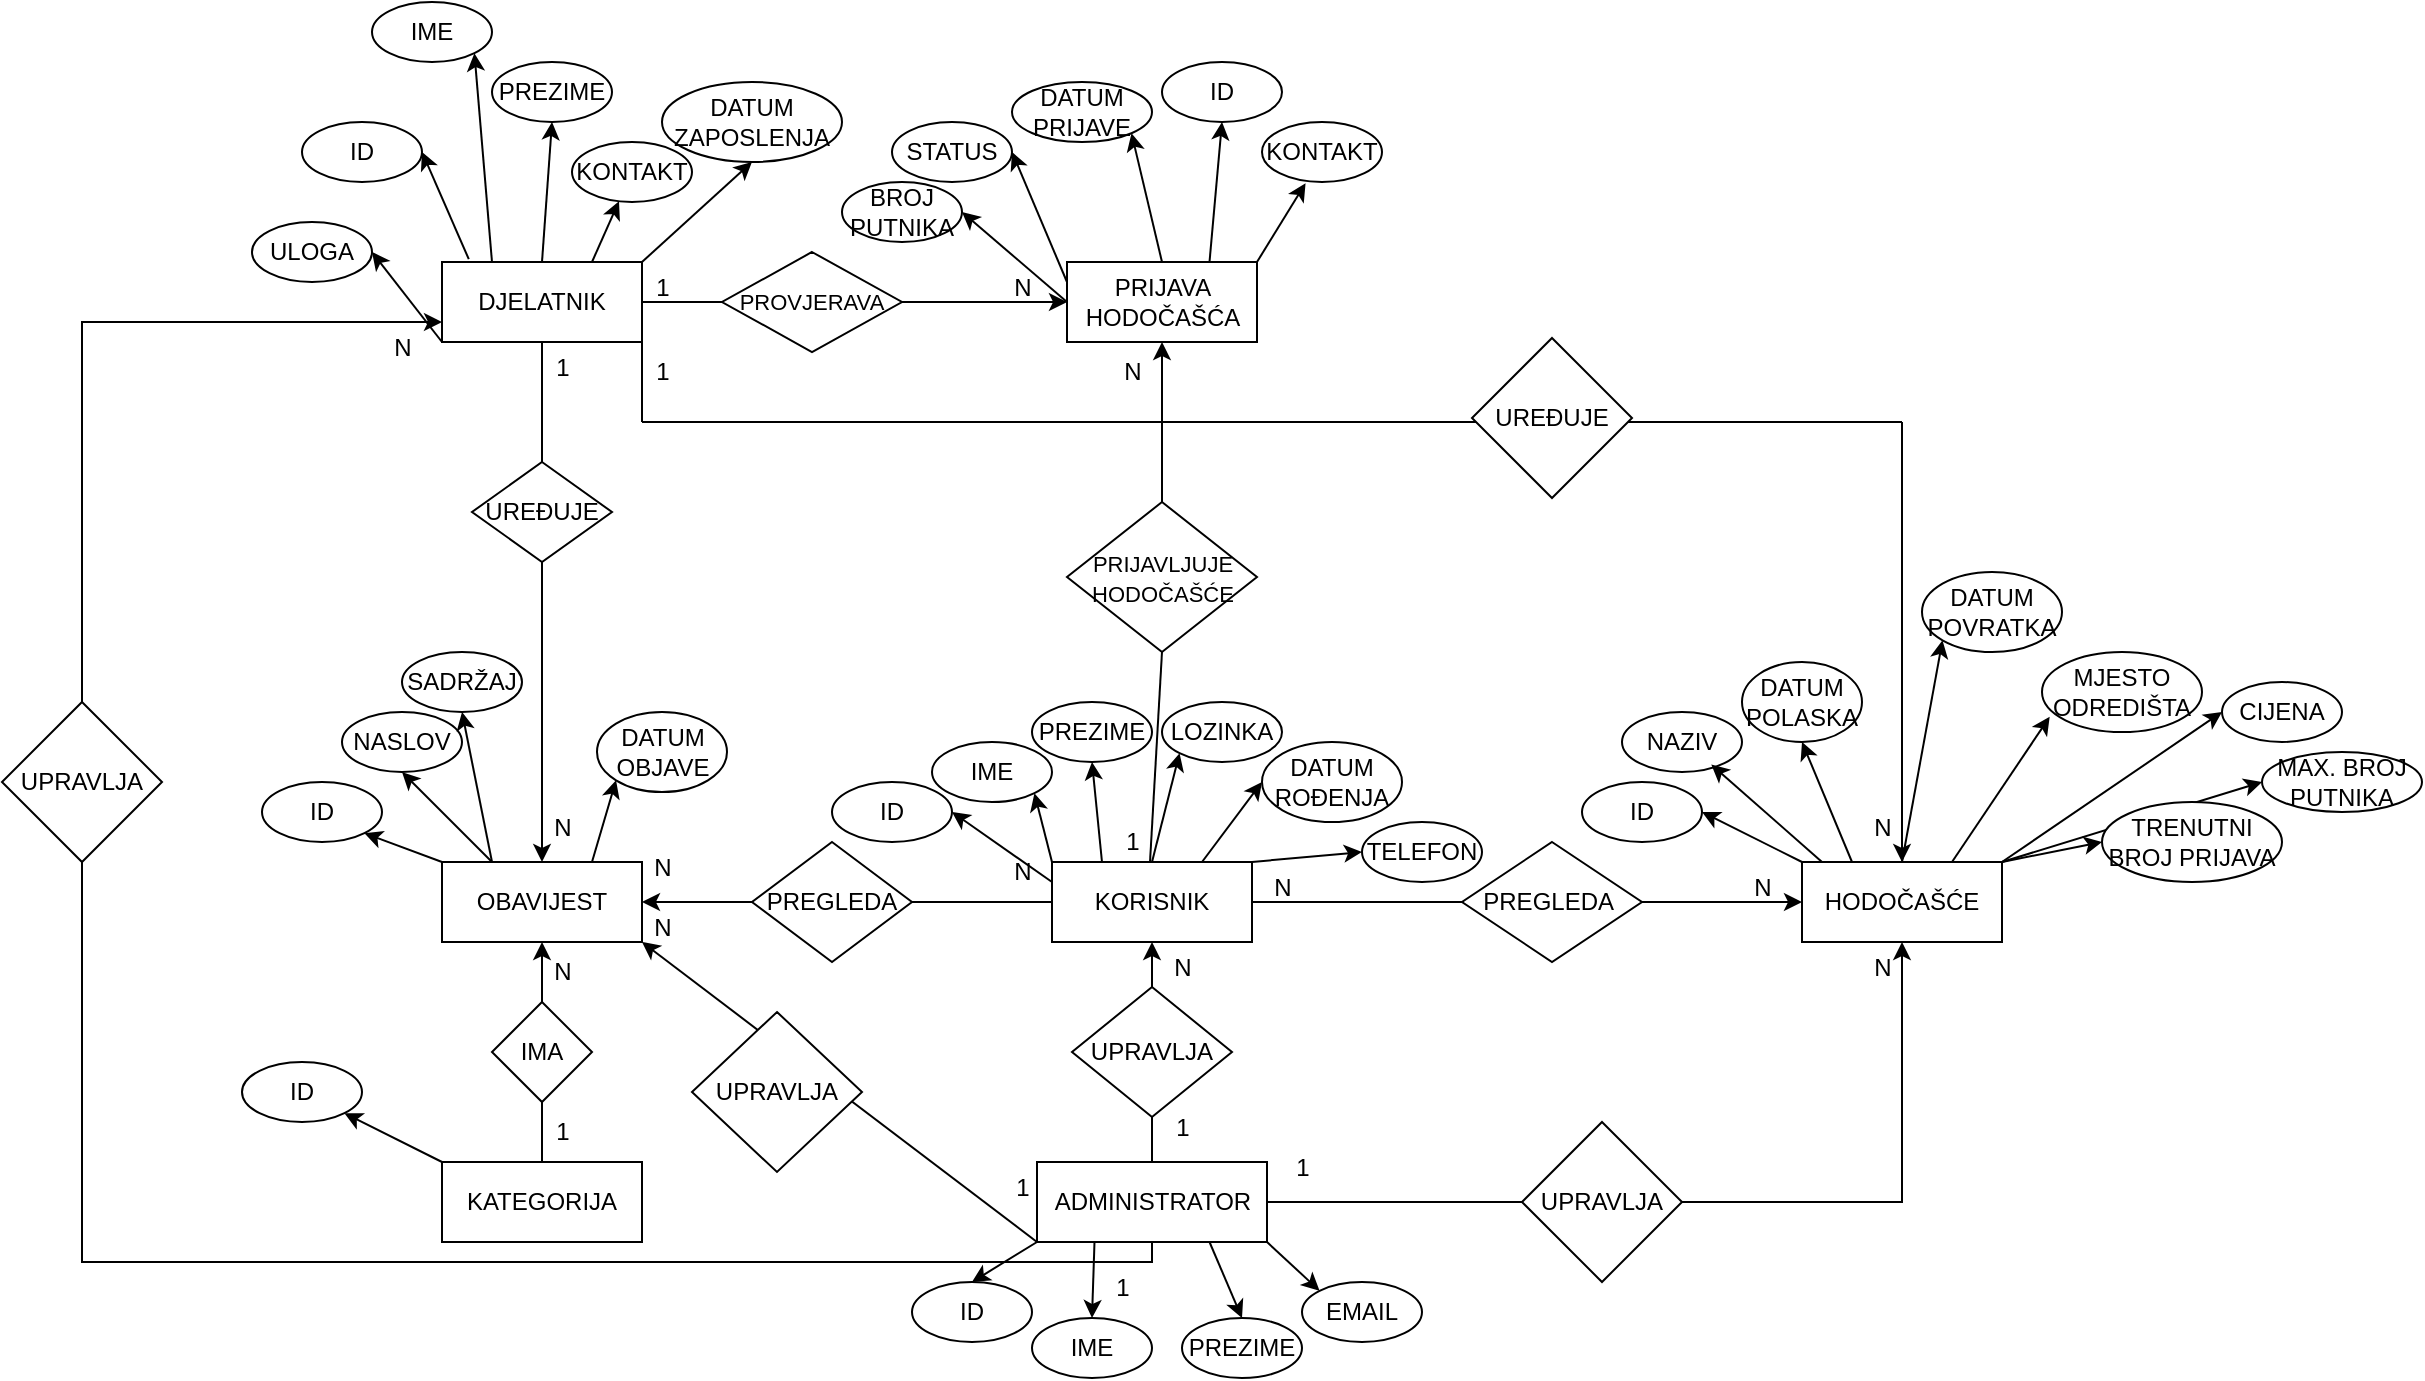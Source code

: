 <mxfile version="27.1.5">
  <diagram name="Page-1" id="0qWDSgFs80WIMwy3RJWW">
    <mxGraphModel dx="2153" dy="1803" grid="1" gridSize="10" guides="1" tooltips="1" connect="1" arrows="1" fold="1" page="1" pageScale="1" pageWidth="850" pageHeight="1100" math="0" shadow="0">
      <root>
        <mxCell id="0" />
        <mxCell id="1" parent="0" />
        <mxCell id="a5ncfWpH2qJiBCh_mk9J-135" value="" style="endArrow=classic;html=1;rounded=0;exitX=0;exitY=1;exitDx=0;exitDy=0;entryX=1;entryY=1;entryDx=0;entryDy=0;" edge="1" parent="1" source="a5ncfWpH2qJiBCh_mk9J-129" target="a5ncfWpH2qJiBCh_mk9J-4">
          <mxGeometry width="50" height="50" relative="1" as="geometry">
            <mxPoint x="560" y="90" as="sourcePoint" />
            <mxPoint x="610" y="40" as="targetPoint" />
          </mxGeometry>
        </mxCell>
        <mxCell id="a5ncfWpH2qJiBCh_mk9J-113" value="" style="endArrow=classic;html=1;rounded=0;exitX=0.5;exitY=1;exitDx=0;exitDy=0;entryX=0.5;entryY=0;entryDx=0;entryDy=0;" edge="1" parent="1" source="a5ncfWpH2qJiBCh_mk9J-91" target="a5ncfWpH2qJiBCh_mk9J-4">
          <mxGeometry width="50" height="50" relative="1" as="geometry">
            <mxPoint x="410" y="-20" as="sourcePoint" />
            <mxPoint x="460" y="-70" as="targetPoint" />
          </mxGeometry>
        </mxCell>
        <mxCell id="a5ncfWpH2qJiBCh_mk9J-40" value="" style="endArrow=classic;html=1;rounded=0;exitX=0;exitY=0.25;exitDx=0;exitDy=0;entryX=1;entryY=0.5;entryDx=0;entryDy=0;" edge="1" parent="1" source="a5ncfWpH2qJiBCh_mk9J-25" target="a5ncfWpH2qJiBCh_mk9J-31">
          <mxGeometry width="50" height="50" relative="1" as="geometry">
            <mxPoint x="550" y="300" as="sourcePoint" />
            <mxPoint x="600" y="250" as="targetPoint" />
          </mxGeometry>
        </mxCell>
        <mxCell id="a5ncfWpH2qJiBCh_mk9J-1" value="KATEGORIJA" style="rounded=0;whiteSpace=wrap;html=1;" vertex="1" parent="1">
          <mxGeometry x="120" y="250" width="100" height="40" as="geometry" />
        </mxCell>
        <mxCell id="a5ncfWpH2qJiBCh_mk9J-2" value="ID" style="ellipse;whiteSpace=wrap;html=1;" vertex="1" parent="1">
          <mxGeometry x="20" y="200" width="60" height="30" as="geometry" />
        </mxCell>
        <mxCell id="a5ncfWpH2qJiBCh_mk9J-3" value="" style="endArrow=classic;html=1;rounded=0;exitX=0;exitY=0;exitDx=0;exitDy=0;" edge="1" parent="1" source="a5ncfWpH2qJiBCh_mk9J-1" target="a5ncfWpH2qJiBCh_mk9J-2">
          <mxGeometry width="50" height="50" relative="1" as="geometry">
            <mxPoint x="440" y="320" as="sourcePoint" />
            <mxPoint x="490" y="270" as="targetPoint" />
          </mxGeometry>
        </mxCell>
        <mxCell id="a5ncfWpH2qJiBCh_mk9J-4" value="OBAVIJEST" style="rounded=0;whiteSpace=wrap;html=1;" vertex="1" parent="1">
          <mxGeometry x="120" y="100" width="100" height="40" as="geometry" />
        </mxCell>
        <mxCell id="a5ncfWpH2qJiBCh_mk9J-6" value="IMA" style="rhombus;whiteSpace=wrap;html=1;" vertex="1" parent="1">
          <mxGeometry x="145" y="170" width="50" height="50" as="geometry" />
        </mxCell>
        <mxCell id="a5ncfWpH2qJiBCh_mk9J-9" value="" style="endArrow=none;html=1;rounded=0;exitX=0.5;exitY=0;exitDx=0;exitDy=0;entryX=0.5;entryY=1;entryDx=0;entryDy=0;" edge="1" parent="1" source="a5ncfWpH2qJiBCh_mk9J-1" target="a5ncfWpH2qJiBCh_mk9J-6">
          <mxGeometry width="50" height="50" relative="1" as="geometry">
            <mxPoint x="550" y="300" as="sourcePoint" />
            <mxPoint x="600" y="250" as="targetPoint" />
          </mxGeometry>
        </mxCell>
        <mxCell id="a5ncfWpH2qJiBCh_mk9J-10" value="" style="endArrow=classic;html=1;rounded=0;exitX=0.5;exitY=0;exitDx=0;exitDy=0;entryX=0.5;entryY=1;entryDx=0;entryDy=0;" edge="1" parent="1" source="a5ncfWpH2qJiBCh_mk9J-6" target="a5ncfWpH2qJiBCh_mk9J-4">
          <mxGeometry width="50" height="50" relative="1" as="geometry">
            <mxPoint x="550" y="300" as="sourcePoint" />
            <mxPoint x="600" y="250" as="targetPoint" />
          </mxGeometry>
        </mxCell>
        <mxCell id="a5ncfWpH2qJiBCh_mk9J-11" value="1" style="text;html=1;align=center;verticalAlign=middle;resizable=0;points=[];autosize=1;strokeColor=none;fillColor=none;" vertex="1" parent="1">
          <mxGeometry x="165" y="220" width="30" height="30" as="geometry" />
        </mxCell>
        <mxCell id="a5ncfWpH2qJiBCh_mk9J-12" value="N" style="text;html=1;align=center;verticalAlign=middle;resizable=0;points=[];autosize=1;strokeColor=none;fillColor=none;" vertex="1" parent="1">
          <mxGeometry x="165" y="140" width="30" height="30" as="geometry" />
        </mxCell>
        <mxCell id="a5ncfWpH2qJiBCh_mk9J-13" value="ID" style="ellipse;whiteSpace=wrap;html=1;" vertex="1" parent="1">
          <mxGeometry x="30" y="60" width="60" height="30" as="geometry" />
        </mxCell>
        <mxCell id="a5ncfWpH2qJiBCh_mk9J-16" value="" style="endArrow=classic;html=1;rounded=0;exitX=0;exitY=0;exitDx=0;exitDy=0;entryX=1;entryY=1;entryDx=0;entryDy=0;" edge="1" parent="1" source="a5ncfWpH2qJiBCh_mk9J-4" target="a5ncfWpH2qJiBCh_mk9J-13">
          <mxGeometry width="50" height="50" relative="1" as="geometry">
            <mxPoint x="550" y="300" as="sourcePoint" />
            <mxPoint x="600" y="250" as="targetPoint" />
          </mxGeometry>
        </mxCell>
        <mxCell id="a5ncfWpH2qJiBCh_mk9J-17" value="NASLOV" style="ellipse;whiteSpace=wrap;html=1;" vertex="1" parent="1">
          <mxGeometry x="70" y="25" width="60" height="30" as="geometry" />
        </mxCell>
        <mxCell id="a5ncfWpH2qJiBCh_mk9J-18" value="SADRŽAJ" style="ellipse;whiteSpace=wrap;html=1;" vertex="1" parent="1">
          <mxGeometry x="100" y="-5" width="60" height="30" as="geometry" />
        </mxCell>
        <mxCell id="a5ncfWpH2qJiBCh_mk9J-20" value="DATUM&lt;div&gt;OBJAVE&lt;/div&gt;" style="ellipse;whiteSpace=wrap;html=1;" vertex="1" parent="1">
          <mxGeometry x="197.5" y="25" width="65" height="40" as="geometry" />
        </mxCell>
        <mxCell id="a5ncfWpH2qJiBCh_mk9J-21" value="" style="endArrow=classic;html=1;rounded=0;exitX=0.25;exitY=0;exitDx=0;exitDy=0;entryX=0.5;entryY=1;entryDx=0;entryDy=0;" edge="1" parent="1" source="a5ncfWpH2qJiBCh_mk9J-4" target="a5ncfWpH2qJiBCh_mk9J-17">
          <mxGeometry width="50" height="50" relative="1" as="geometry">
            <mxPoint x="550" y="300" as="sourcePoint" />
            <mxPoint x="600" y="250" as="targetPoint" />
          </mxGeometry>
        </mxCell>
        <mxCell id="a5ncfWpH2qJiBCh_mk9J-22" value="" style="endArrow=classic;html=1;rounded=0;entryX=0.5;entryY=1;entryDx=0;entryDy=0;exitX=0.25;exitY=0;exitDx=0;exitDy=0;" edge="1" parent="1" source="a5ncfWpH2qJiBCh_mk9J-4" target="a5ncfWpH2qJiBCh_mk9J-18">
          <mxGeometry width="50" height="50" relative="1" as="geometry">
            <mxPoint x="160" y="80" as="sourcePoint" />
            <mxPoint x="110" y="65" as="targetPoint" />
          </mxGeometry>
        </mxCell>
        <mxCell id="a5ncfWpH2qJiBCh_mk9J-23" value="" style="endArrow=classic;html=1;rounded=0;exitX=0.75;exitY=0;exitDx=0;exitDy=0;entryX=0;entryY=1;entryDx=0;entryDy=0;" edge="1" parent="1" source="a5ncfWpH2qJiBCh_mk9J-4" target="a5ncfWpH2qJiBCh_mk9J-20">
          <mxGeometry width="50" height="50" relative="1" as="geometry">
            <mxPoint x="550" y="300" as="sourcePoint" />
            <mxPoint x="600" y="250" as="targetPoint" />
          </mxGeometry>
        </mxCell>
        <mxCell id="a5ncfWpH2qJiBCh_mk9J-25" value="KORISNIK" style="rounded=0;whiteSpace=wrap;html=1;" vertex="1" parent="1">
          <mxGeometry x="425" y="100" width="100" height="40" as="geometry" />
        </mxCell>
        <mxCell id="a5ncfWpH2qJiBCh_mk9J-28" value="" style="endArrow=classic;html=1;rounded=0;exitX=0;exitY=0.5;exitDx=0;exitDy=0;entryX=1;entryY=0.5;entryDx=0;entryDy=0;" edge="1" parent="1" source="a5ncfWpH2qJiBCh_mk9J-27" target="a5ncfWpH2qJiBCh_mk9J-4">
          <mxGeometry width="50" height="50" relative="1" as="geometry">
            <mxPoint x="550" y="300" as="sourcePoint" />
            <mxPoint x="600" y="250" as="targetPoint" />
          </mxGeometry>
        </mxCell>
        <mxCell id="a5ncfWpH2qJiBCh_mk9J-29" value="N" style="text;html=1;align=center;verticalAlign=middle;resizable=0;points=[];autosize=1;strokeColor=none;fillColor=none;" vertex="1" parent="1">
          <mxGeometry x="215" y="88" width="30" height="30" as="geometry" />
        </mxCell>
        <mxCell id="a5ncfWpH2qJiBCh_mk9J-30" value="N" style="text;html=1;align=center;verticalAlign=middle;resizable=0;points=[];autosize=1;strokeColor=none;fillColor=none;" vertex="1" parent="1">
          <mxGeometry x="395" y="90" width="30" height="30" as="geometry" />
        </mxCell>
        <mxCell id="a5ncfWpH2qJiBCh_mk9J-31" value="ID" style="ellipse;whiteSpace=wrap;html=1;" vertex="1" parent="1">
          <mxGeometry x="315" y="60" width="60" height="30" as="geometry" />
        </mxCell>
        <mxCell id="a5ncfWpH2qJiBCh_mk9J-32" value="IME" style="ellipse;whiteSpace=wrap;html=1;" vertex="1" parent="1">
          <mxGeometry x="365" y="40" width="60" height="30" as="geometry" />
        </mxCell>
        <mxCell id="a5ncfWpH2qJiBCh_mk9J-33" value="PREZIME" style="ellipse;whiteSpace=wrap;html=1;" vertex="1" parent="1">
          <mxGeometry x="415" y="20" width="60" height="30" as="geometry" />
        </mxCell>
        <mxCell id="a5ncfWpH2qJiBCh_mk9J-34" value="LOZINKA" style="ellipse;whiteSpace=wrap;html=1;" vertex="1" parent="1">
          <mxGeometry x="480" y="20" width="60" height="30" as="geometry" />
        </mxCell>
        <mxCell id="a5ncfWpH2qJiBCh_mk9J-35" value="TELEFON" style="ellipse;whiteSpace=wrap;html=1;" vertex="1" parent="1">
          <mxGeometry x="580" y="80" width="60" height="30" as="geometry" />
        </mxCell>
        <mxCell id="a5ncfWpH2qJiBCh_mk9J-36" value="DATUM&lt;div&gt;ROĐENJA&lt;/div&gt;" style="ellipse;whiteSpace=wrap;html=1;" vertex="1" parent="1">
          <mxGeometry x="530" y="40" width="70" height="40" as="geometry" />
        </mxCell>
        <mxCell id="a5ncfWpH2qJiBCh_mk9J-27" value="PREGLEDA" style="rhombus;whiteSpace=wrap;html=1;" vertex="1" parent="1">
          <mxGeometry x="275" y="90" width="80" height="60" as="geometry" />
        </mxCell>
        <mxCell id="a5ncfWpH2qJiBCh_mk9J-39" value="" style="endArrow=none;html=1;rounded=0;exitX=0;exitY=0.5;exitDx=0;exitDy=0;entryX=1;entryY=0.5;entryDx=0;entryDy=0;" edge="1" parent="1" source="a5ncfWpH2qJiBCh_mk9J-25" target="a5ncfWpH2qJiBCh_mk9J-27">
          <mxGeometry width="50" height="50" relative="1" as="geometry">
            <mxPoint x="550" y="300" as="sourcePoint" />
            <mxPoint x="600" y="250" as="targetPoint" />
          </mxGeometry>
        </mxCell>
        <mxCell id="a5ncfWpH2qJiBCh_mk9J-41" value="" style="endArrow=classic;html=1;rounded=0;exitX=0;exitY=0;exitDx=0;exitDy=0;entryX=1;entryY=1;entryDx=0;entryDy=0;" edge="1" parent="1" source="a5ncfWpH2qJiBCh_mk9J-25" target="a5ncfWpH2qJiBCh_mk9J-32">
          <mxGeometry width="50" height="50" relative="1" as="geometry">
            <mxPoint x="550" y="300" as="sourcePoint" />
            <mxPoint x="600" y="250" as="targetPoint" />
          </mxGeometry>
        </mxCell>
        <mxCell id="a5ncfWpH2qJiBCh_mk9J-42" value="" style="endArrow=classic;html=1;rounded=0;entryX=0.5;entryY=1;entryDx=0;entryDy=0;exitX=0.25;exitY=0;exitDx=0;exitDy=0;" edge="1" parent="1" source="a5ncfWpH2qJiBCh_mk9J-25" target="a5ncfWpH2qJiBCh_mk9J-33">
          <mxGeometry width="50" height="50" relative="1" as="geometry">
            <mxPoint x="439" y="100" as="sourcePoint" />
            <mxPoint x="600" y="250" as="targetPoint" />
          </mxGeometry>
        </mxCell>
        <mxCell id="a5ncfWpH2qJiBCh_mk9J-43" value="" style="endArrow=classic;html=1;rounded=0;exitX=0.5;exitY=0;exitDx=0;exitDy=0;entryX=0;entryY=1;entryDx=0;entryDy=0;" edge="1" parent="1" source="a5ncfWpH2qJiBCh_mk9J-25" target="a5ncfWpH2qJiBCh_mk9J-34">
          <mxGeometry width="50" height="50" relative="1" as="geometry">
            <mxPoint x="550" y="300" as="sourcePoint" />
            <mxPoint x="600" y="250" as="targetPoint" />
          </mxGeometry>
        </mxCell>
        <mxCell id="a5ncfWpH2qJiBCh_mk9J-44" value="" style="endArrow=classic;html=1;rounded=0;exitX=0.75;exitY=0;exitDx=0;exitDy=0;entryX=0;entryY=0.5;entryDx=0;entryDy=0;" edge="1" parent="1" source="a5ncfWpH2qJiBCh_mk9J-25" target="a5ncfWpH2qJiBCh_mk9J-36">
          <mxGeometry width="50" height="50" relative="1" as="geometry">
            <mxPoint x="550" y="300" as="sourcePoint" />
            <mxPoint x="600" y="250" as="targetPoint" />
          </mxGeometry>
        </mxCell>
        <mxCell id="a5ncfWpH2qJiBCh_mk9J-45" value="" style="endArrow=classic;html=1;rounded=0;exitX=1;exitY=0;exitDx=0;exitDy=0;entryX=0;entryY=0.5;entryDx=0;entryDy=0;" edge="1" parent="1" source="a5ncfWpH2qJiBCh_mk9J-25" target="a5ncfWpH2qJiBCh_mk9J-35">
          <mxGeometry width="50" height="50" relative="1" as="geometry">
            <mxPoint x="550" y="300" as="sourcePoint" />
            <mxPoint x="600" y="250" as="targetPoint" />
          </mxGeometry>
        </mxCell>
        <mxCell id="a5ncfWpH2qJiBCh_mk9J-46" value="" style="endArrow=classic;html=1;rounded=0;exitX=1;exitY=0.5;exitDx=0;exitDy=0;entryX=0;entryY=0.5;entryDx=0;entryDy=0;" edge="1" parent="1" source="a5ncfWpH2qJiBCh_mk9J-48" target="a5ncfWpH2qJiBCh_mk9J-47">
          <mxGeometry width="50" height="50" relative="1" as="geometry">
            <mxPoint x="550" y="300" as="sourcePoint" />
            <mxPoint x="780" y="120" as="targetPoint" />
          </mxGeometry>
        </mxCell>
        <mxCell id="a5ncfWpH2qJiBCh_mk9J-47" value="HODOČAŠĆE" style="rounded=0;whiteSpace=wrap;html=1;" vertex="1" parent="1">
          <mxGeometry x="800" y="100" width="100" height="40" as="geometry" />
        </mxCell>
        <mxCell id="a5ncfWpH2qJiBCh_mk9J-48" value="&lt;div&gt;PREGLEDA&amp;nbsp;&lt;/div&gt;" style="rhombus;whiteSpace=wrap;html=1;" vertex="1" parent="1">
          <mxGeometry x="630" y="90" width="90" height="60" as="geometry" />
        </mxCell>
        <mxCell id="a5ncfWpH2qJiBCh_mk9J-51" value="" style="endArrow=none;html=1;rounded=0;exitX=1;exitY=0.5;exitDx=0;exitDy=0;" edge="1" parent="1" source="a5ncfWpH2qJiBCh_mk9J-25">
          <mxGeometry width="50" height="50" relative="1" as="geometry">
            <mxPoint x="550" y="300" as="sourcePoint" />
            <mxPoint x="630" y="120" as="targetPoint" />
          </mxGeometry>
        </mxCell>
        <mxCell id="a5ncfWpH2qJiBCh_mk9J-52" value="N" style="text;html=1;align=center;verticalAlign=middle;resizable=0;points=[];autosize=1;strokeColor=none;fillColor=none;" vertex="1" parent="1">
          <mxGeometry x="525" y="98" width="30" height="30" as="geometry" />
        </mxCell>
        <mxCell id="a5ncfWpH2qJiBCh_mk9J-53" value="N" style="text;html=1;align=center;verticalAlign=middle;resizable=0;points=[];autosize=1;strokeColor=none;fillColor=none;" vertex="1" parent="1">
          <mxGeometry x="765" y="98" width="30" height="30" as="geometry" />
        </mxCell>
        <mxCell id="a5ncfWpH2qJiBCh_mk9J-54" value="ID" style="ellipse;whiteSpace=wrap;html=1;" vertex="1" parent="1">
          <mxGeometry x="690" y="60" width="60" height="30" as="geometry" />
        </mxCell>
        <mxCell id="a5ncfWpH2qJiBCh_mk9J-55" value="NAZIV" style="ellipse;whiteSpace=wrap;html=1;" vertex="1" parent="1">
          <mxGeometry x="710" y="25" width="60" height="30" as="geometry" />
        </mxCell>
        <mxCell id="a5ncfWpH2qJiBCh_mk9J-56" value="MAX. BROJ PUTNIKA" style="ellipse;whiteSpace=wrap;html=1;" vertex="1" parent="1">
          <mxGeometry x="1030" y="45" width="80" height="30" as="geometry" />
        </mxCell>
        <mxCell id="a5ncfWpH2qJiBCh_mk9J-57" value="DATUM&lt;div&gt;POLASKA&lt;/div&gt;" style="ellipse;whiteSpace=wrap;html=1;" vertex="1" parent="1">
          <mxGeometry x="770" width="60" height="40" as="geometry" />
        </mxCell>
        <mxCell id="a5ncfWpH2qJiBCh_mk9J-59" value="CIJENA" style="ellipse;whiteSpace=wrap;html=1;" vertex="1" parent="1">
          <mxGeometry x="1010" y="10" width="60" height="30" as="geometry" />
        </mxCell>
        <mxCell id="a5ncfWpH2qJiBCh_mk9J-60" value="DATUM POVRATKA" style="ellipse;whiteSpace=wrap;html=1;" vertex="1" parent="1">
          <mxGeometry x="860" y="-45" width="70" height="40" as="geometry" />
        </mxCell>
        <mxCell id="a5ncfWpH2qJiBCh_mk9J-61" value="MJESTO&lt;div&gt;ODREDIŠTA&lt;/div&gt;" style="ellipse;whiteSpace=wrap;html=1;" vertex="1" parent="1">
          <mxGeometry x="920" y="-5" width="80" height="40" as="geometry" />
        </mxCell>
        <mxCell id="a5ncfWpH2qJiBCh_mk9J-63" value="" style="endArrow=classic;html=1;rounded=0;exitX=0;exitY=0;exitDx=0;exitDy=0;entryX=1;entryY=0.5;entryDx=0;entryDy=0;" edge="1" parent="1" source="a5ncfWpH2qJiBCh_mk9J-47" target="a5ncfWpH2qJiBCh_mk9J-54">
          <mxGeometry width="50" height="50" relative="1" as="geometry">
            <mxPoint x="610" y="310" as="sourcePoint" />
            <mxPoint x="660" y="260" as="targetPoint" />
          </mxGeometry>
        </mxCell>
        <mxCell id="a5ncfWpH2qJiBCh_mk9J-64" value="" style="endArrow=classic;html=1;rounded=0;entryX=0.744;entryY=0.875;entryDx=0;entryDy=0;entryPerimeter=0;" edge="1" parent="1" target="a5ncfWpH2qJiBCh_mk9J-55">
          <mxGeometry width="50" height="50" relative="1" as="geometry">
            <mxPoint x="810" y="100" as="sourcePoint" />
            <mxPoint x="760" y="55" as="targetPoint" />
          </mxGeometry>
        </mxCell>
        <mxCell id="a5ncfWpH2qJiBCh_mk9J-65" value="" style="endArrow=classic;html=1;rounded=0;entryX=0.5;entryY=1;entryDx=0;entryDy=0;exitX=0.25;exitY=0;exitDx=0;exitDy=0;" edge="1" parent="1" source="a5ncfWpH2qJiBCh_mk9J-47" target="a5ncfWpH2qJiBCh_mk9J-57">
          <mxGeometry width="50" height="50" relative="1" as="geometry">
            <mxPoint x="820" y="60" as="sourcePoint" />
            <mxPoint x="765" y="11" as="targetPoint" />
          </mxGeometry>
        </mxCell>
        <mxCell id="a5ncfWpH2qJiBCh_mk9J-66" value="" style="endArrow=classic;html=1;rounded=0;entryX=0;entryY=1;entryDx=0;entryDy=0;exitX=0.5;exitY=0;exitDx=0;exitDy=0;" edge="1" parent="1" source="a5ncfWpH2qJiBCh_mk9J-47" target="a5ncfWpH2qJiBCh_mk9J-60">
          <mxGeometry width="50" height="50" relative="1" as="geometry">
            <mxPoint x="840" y="70" as="sourcePoint" />
            <mxPoint x="785" y="21" as="targetPoint" />
          </mxGeometry>
        </mxCell>
        <mxCell id="a5ncfWpH2qJiBCh_mk9J-67" value="" style="endArrow=classic;html=1;rounded=0;entryX=0.048;entryY=0.81;entryDx=0;entryDy=0;entryPerimeter=0;exitX=0.75;exitY=0;exitDx=0;exitDy=0;" edge="1" parent="1" source="a5ncfWpH2qJiBCh_mk9J-47" target="a5ncfWpH2qJiBCh_mk9J-61">
          <mxGeometry width="50" height="50" relative="1" as="geometry">
            <mxPoint x="870" y="70" as="sourcePoint" />
            <mxPoint x="815" y="21" as="targetPoint" />
          </mxGeometry>
        </mxCell>
        <mxCell id="a5ncfWpH2qJiBCh_mk9J-68" value="" style="endArrow=classic;html=1;rounded=0;entryX=0;entryY=0.5;entryDx=0;entryDy=0;exitX=1;exitY=0;exitDx=0;exitDy=0;" edge="1" parent="1" source="a5ncfWpH2qJiBCh_mk9J-47" target="a5ncfWpH2qJiBCh_mk9J-59">
          <mxGeometry width="50" height="50" relative="1" as="geometry">
            <mxPoint x="910" y="70" as="sourcePoint" />
            <mxPoint x="855" y="21" as="targetPoint" />
          </mxGeometry>
        </mxCell>
        <mxCell id="a5ncfWpH2qJiBCh_mk9J-69" value="" style="endArrow=classic;html=1;rounded=0;entryX=0;entryY=0.5;entryDx=0;entryDy=0;exitX=1;exitY=0;exitDx=0;exitDy=0;" edge="1" parent="1" source="a5ncfWpH2qJiBCh_mk9J-47" target="a5ncfWpH2qJiBCh_mk9J-56">
          <mxGeometry width="50" height="50" relative="1" as="geometry">
            <mxPoint x="940" y="160" as="sourcePoint" />
            <mxPoint x="885" y="111" as="targetPoint" />
          </mxGeometry>
        </mxCell>
        <mxCell id="a5ncfWpH2qJiBCh_mk9J-58" value="TRENUTNI BROJ PRIJAVA" style="ellipse;whiteSpace=wrap;html=1;" vertex="1" parent="1">
          <mxGeometry x="950" y="70" width="90" height="40" as="geometry" />
        </mxCell>
        <mxCell id="a5ncfWpH2qJiBCh_mk9J-70" value="" style="endArrow=classic;html=1;rounded=0;entryX=0;entryY=0.5;entryDx=0;entryDy=0;exitX=1;exitY=0;exitDx=0;exitDy=0;" edge="1" parent="1" source="a5ncfWpH2qJiBCh_mk9J-47" target="a5ncfWpH2qJiBCh_mk9J-58">
          <mxGeometry width="50" height="50" relative="1" as="geometry">
            <mxPoint x="920" y="180" as="sourcePoint" />
            <mxPoint x="865" y="131" as="targetPoint" />
          </mxGeometry>
        </mxCell>
        <mxCell id="a5ncfWpH2qJiBCh_mk9J-71" value="PRIJAVA&lt;div&gt;HODOČAŠĆA&lt;/div&gt;" style="rounded=0;whiteSpace=wrap;html=1;" vertex="1" parent="1">
          <mxGeometry x="432.5" y="-200" width="95" height="40" as="geometry" />
        </mxCell>
        <mxCell id="a5ncfWpH2qJiBCh_mk9J-76" value="" style="endArrow=classic;html=1;rounded=0;exitX=0.5;exitY=0;exitDx=0;exitDy=0;" edge="1" parent="1" source="a5ncfWpH2qJiBCh_mk9J-72" target="a5ncfWpH2qJiBCh_mk9J-71">
          <mxGeometry width="50" height="50" relative="1" as="geometry">
            <mxPoint x="670" y="180" as="sourcePoint" />
            <mxPoint x="480" y="-5" as="targetPoint" />
          </mxGeometry>
        </mxCell>
        <mxCell id="a5ncfWpH2qJiBCh_mk9J-77" value="1" style="text;html=1;align=center;verticalAlign=middle;resizable=0;points=[];autosize=1;strokeColor=none;fillColor=none;" vertex="1" parent="1">
          <mxGeometry x="450" y="75" width="30" height="30" as="geometry" />
        </mxCell>
        <mxCell id="a5ncfWpH2qJiBCh_mk9J-78" value="N" style="text;html=1;align=center;verticalAlign=middle;resizable=0;points=[];autosize=1;strokeColor=none;fillColor=none;" vertex="1" parent="1">
          <mxGeometry x="450" y="-160" width="30" height="30" as="geometry" />
        </mxCell>
        <mxCell id="a5ncfWpH2qJiBCh_mk9J-79" value="ID" style="ellipse;whiteSpace=wrap;html=1;" vertex="1" parent="1">
          <mxGeometry x="480" y="-300" width="60" height="30" as="geometry" />
        </mxCell>
        <mxCell id="a5ncfWpH2qJiBCh_mk9J-80" value="STATUS" style="ellipse;whiteSpace=wrap;html=1;" vertex="1" parent="1">
          <mxGeometry x="345" y="-270" width="60" height="30" as="geometry" />
        </mxCell>
        <mxCell id="a5ncfWpH2qJiBCh_mk9J-81" value="DATUM&lt;div&gt;PRIJAVE&lt;/div&gt;" style="ellipse;whiteSpace=wrap;html=1;" vertex="1" parent="1">
          <mxGeometry x="405" y="-290" width="70" height="30" as="geometry" />
        </mxCell>
        <mxCell id="a5ncfWpH2qJiBCh_mk9J-82" value="BROJ PUTNIKA" style="ellipse;whiteSpace=wrap;html=1;" vertex="1" parent="1">
          <mxGeometry x="320" y="-240" width="60" height="30" as="geometry" />
        </mxCell>
        <mxCell id="a5ncfWpH2qJiBCh_mk9J-83" value="KONTAKT" style="ellipse;whiteSpace=wrap;html=1;" vertex="1" parent="1">
          <mxGeometry x="530" y="-270" width="60" height="30" as="geometry" />
        </mxCell>
        <mxCell id="a5ncfWpH2qJiBCh_mk9J-84" value="" style="endArrow=classic;html=1;rounded=0;exitX=0.75;exitY=0;exitDx=0;exitDy=0;entryX=0.5;entryY=1;entryDx=0;entryDy=0;" edge="1" parent="1" source="a5ncfWpH2qJiBCh_mk9J-71" target="a5ncfWpH2qJiBCh_mk9J-79">
          <mxGeometry width="50" height="50" relative="1" as="geometry">
            <mxPoint x="670" y="180" as="sourcePoint" />
            <mxPoint x="720" y="130" as="targetPoint" />
          </mxGeometry>
        </mxCell>
        <mxCell id="a5ncfWpH2qJiBCh_mk9J-85" value="" style="endArrow=classic;html=1;rounded=0;exitX=0.5;exitY=0;exitDx=0;exitDy=0;entryX=1;entryY=1;entryDx=0;entryDy=0;" edge="1" parent="1" source="a5ncfWpH2qJiBCh_mk9J-71" target="a5ncfWpH2qJiBCh_mk9J-81">
          <mxGeometry width="50" height="50" relative="1" as="geometry">
            <mxPoint x="670" y="180" as="sourcePoint" />
            <mxPoint x="720" y="130" as="targetPoint" />
            <Array as="points" />
          </mxGeometry>
        </mxCell>
        <mxCell id="a5ncfWpH2qJiBCh_mk9J-86" value="" style="endArrow=classic;html=1;rounded=0;entryX=1;entryY=0.5;entryDx=0;entryDy=0;exitX=0;exitY=0.25;exitDx=0;exitDy=0;" edge="1" parent="1" source="a5ncfWpH2qJiBCh_mk9J-71" target="a5ncfWpH2qJiBCh_mk9J-80">
          <mxGeometry width="50" height="50" relative="1" as="geometry">
            <mxPoint x="420" y="260" as="sourcePoint" />
            <mxPoint x="390" y="245" as="targetPoint" />
            <Array as="points" />
          </mxGeometry>
        </mxCell>
        <mxCell id="a5ncfWpH2qJiBCh_mk9J-87" value="" style="endArrow=classic;html=1;rounded=0;exitX=0;exitY=0.5;exitDx=0;exitDy=0;entryX=1;entryY=0.5;entryDx=0;entryDy=0;" edge="1" parent="1" source="a5ncfWpH2qJiBCh_mk9J-71" target="a5ncfWpH2qJiBCh_mk9J-82">
          <mxGeometry width="50" height="50" relative="1" as="geometry">
            <mxPoint x="670" y="180" as="sourcePoint" />
            <mxPoint x="720" y="130" as="targetPoint" />
          </mxGeometry>
        </mxCell>
        <mxCell id="a5ncfWpH2qJiBCh_mk9J-88" value="" style="endArrow=classic;html=1;rounded=0;exitX=1;exitY=0;exitDx=0;exitDy=0;entryX=0.363;entryY=1.02;entryDx=0;entryDy=0;entryPerimeter=0;" edge="1" parent="1" source="a5ncfWpH2qJiBCh_mk9J-71" target="a5ncfWpH2qJiBCh_mk9J-83">
          <mxGeometry width="50" height="50" relative="1" as="geometry">
            <mxPoint x="670" y="180" as="sourcePoint" />
            <mxPoint x="550" y="-280" as="targetPoint" />
          </mxGeometry>
        </mxCell>
        <mxCell id="a5ncfWpH2qJiBCh_mk9J-91" value="DJELATNIK" style="rounded=0;whiteSpace=wrap;html=1;" vertex="1" parent="1">
          <mxGeometry x="120" y="-200" width="100" height="40" as="geometry" />
        </mxCell>
        <mxCell id="a5ncfWpH2qJiBCh_mk9J-101" value="ID" style="ellipse;whiteSpace=wrap;html=1;" vertex="1" parent="1">
          <mxGeometry x="50" y="-270" width="60" height="30" as="geometry" />
        </mxCell>
        <mxCell id="a5ncfWpH2qJiBCh_mk9J-102" value="PREZIME" style="ellipse;whiteSpace=wrap;html=1;" vertex="1" parent="1">
          <mxGeometry x="145" y="-300" width="60" height="30" as="geometry" />
        </mxCell>
        <mxCell id="a5ncfWpH2qJiBCh_mk9J-103" value="ULOGA" style="ellipse;whiteSpace=wrap;html=1;" vertex="1" parent="1">
          <mxGeometry x="25" y="-220" width="60" height="30" as="geometry" />
        </mxCell>
        <mxCell id="a5ncfWpH2qJiBCh_mk9J-104" value="KONTAKT" style="ellipse;whiteSpace=wrap;html=1;" vertex="1" parent="1">
          <mxGeometry x="185" y="-260" width="60" height="30" as="geometry" />
        </mxCell>
        <mxCell id="a5ncfWpH2qJiBCh_mk9J-105" value="IME" style="ellipse;whiteSpace=wrap;html=1;" vertex="1" parent="1">
          <mxGeometry x="85" y="-330" width="60" height="30" as="geometry" />
        </mxCell>
        <mxCell id="a5ncfWpH2qJiBCh_mk9J-106" value="DATUM&lt;div&gt;ZAPOSLENJA&lt;/div&gt;" style="ellipse;whiteSpace=wrap;html=1;" vertex="1" parent="1">
          <mxGeometry x="230" y="-290" width="90" height="40" as="geometry" />
        </mxCell>
        <mxCell id="a5ncfWpH2qJiBCh_mk9J-107" value="" style="endArrow=classic;html=1;rounded=0;exitX=0.134;exitY=-0.035;exitDx=0;exitDy=0;entryX=1;entryY=0.5;entryDx=0;entryDy=0;exitPerimeter=0;" edge="1" parent="1" source="a5ncfWpH2qJiBCh_mk9J-91" target="a5ncfWpH2qJiBCh_mk9J-101">
          <mxGeometry width="50" height="50" relative="1" as="geometry">
            <mxPoint x="410" y="150" as="sourcePoint" />
            <mxPoint x="460" y="100" as="targetPoint" />
          </mxGeometry>
        </mxCell>
        <mxCell id="a5ncfWpH2qJiBCh_mk9J-108" value="" style="endArrow=classic;html=1;rounded=0;exitX=0;exitY=1;exitDx=0;exitDy=0;entryX=1;entryY=0.5;entryDx=0;entryDy=0;" edge="1" parent="1" source="a5ncfWpH2qJiBCh_mk9J-91" target="a5ncfWpH2qJiBCh_mk9J-103">
          <mxGeometry width="50" height="50" relative="1" as="geometry">
            <mxPoint x="410" y="150" as="sourcePoint" />
            <mxPoint x="460" y="100" as="targetPoint" />
          </mxGeometry>
        </mxCell>
        <mxCell id="a5ncfWpH2qJiBCh_mk9J-109" value="" style="endArrow=classic;html=1;rounded=0;exitX=0.25;exitY=0;exitDx=0;exitDy=0;entryX=1;entryY=1;entryDx=0;entryDy=0;" edge="1" parent="1" source="a5ncfWpH2qJiBCh_mk9J-91" target="a5ncfWpH2qJiBCh_mk9J-105">
          <mxGeometry width="50" height="50" relative="1" as="geometry">
            <mxPoint x="410" y="150" as="sourcePoint" />
            <mxPoint x="460" y="100" as="targetPoint" />
          </mxGeometry>
        </mxCell>
        <mxCell id="a5ncfWpH2qJiBCh_mk9J-110" value="" style="endArrow=classic;html=1;rounded=0;exitX=0.5;exitY=0;exitDx=0;exitDy=0;entryX=0.5;entryY=1;entryDx=0;entryDy=0;" edge="1" parent="1" source="a5ncfWpH2qJiBCh_mk9J-91" target="a5ncfWpH2qJiBCh_mk9J-102">
          <mxGeometry width="50" height="50" relative="1" as="geometry">
            <mxPoint x="479" y="244" as="sourcePoint" />
            <mxPoint x="470" y="210" as="targetPoint" />
          </mxGeometry>
        </mxCell>
        <mxCell id="a5ncfWpH2qJiBCh_mk9J-111" value="" style="endArrow=classic;html=1;rounded=0;exitX=0.75;exitY=0;exitDx=0;exitDy=0;" edge="1" parent="1" source="a5ncfWpH2qJiBCh_mk9J-91" target="a5ncfWpH2qJiBCh_mk9J-104">
          <mxGeometry width="50" height="50" relative="1" as="geometry">
            <mxPoint x="519" y="254" as="sourcePoint" />
            <mxPoint x="510" y="220" as="targetPoint" />
          </mxGeometry>
        </mxCell>
        <mxCell id="a5ncfWpH2qJiBCh_mk9J-112" value="" style="endArrow=classic;html=1;rounded=0;exitX=1;exitY=0;exitDx=0;exitDy=0;entryX=0.5;entryY=1;entryDx=0;entryDy=0;" edge="1" parent="1" source="a5ncfWpH2qJiBCh_mk9J-91" target="a5ncfWpH2qJiBCh_mk9J-106">
          <mxGeometry width="50" height="50" relative="1" as="geometry">
            <mxPoint x="559" y="264" as="sourcePoint" />
            <mxPoint x="550" y="230" as="targetPoint" />
          </mxGeometry>
        </mxCell>
        <mxCell id="a5ncfWpH2qJiBCh_mk9J-114" value="UREĐUJE" style="rhombus;whiteSpace=wrap;html=1;" vertex="1" parent="1">
          <mxGeometry x="135" y="-100" width="70" height="50" as="geometry" />
        </mxCell>
        <mxCell id="a5ncfWpH2qJiBCh_mk9J-115" value="1" style="text;html=1;align=center;verticalAlign=middle;resizable=0;points=[];autosize=1;strokeColor=none;fillColor=none;" vertex="1" parent="1">
          <mxGeometry x="165" y="-162" width="30" height="30" as="geometry" />
        </mxCell>
        <mxCell id="a5ncfWpH2qJiBCh_mk9J-116" value="N" style="text;html=1;align=center;verticalAlign=middle;resizable=0;points=[];autosize=1;strokeColor=none;fillColor=none;" vertex="1" parent="1">
          <mxGeometry x="165" y="68" width="30" height="30" as="geometry" />
        </mxCell>
        <mxCell id="a5ncfWpH2qJiBCh_mk9J-117" value="" style="endArrow=classic;html=1;rounded=0;exitX=1;exitY=0.5;exitDx=0;exitDy=0;" edge="1" parent="1" source="a5ncfWpH2qJiBCh_mk9J-91" target="a5ncfWpH2qJiBCh_mk9J-71">
          <mxGeometry width="50" height="50" relative="1" as="geometry">
            <mxPoint x="410" y="-20" as="sourcePoint" />
            <mxPoint x="460" y="-70" as="targetPoint" />
          </mxGeometry>
        </mxCell>
        <mxCell id="a5ncfWpH2qJiBCh_mk9J-118" value="&lt;font style=&quot;font-size: 11px;&quot;&gt;PROVJERAVA&lt;/font&gt;" style="rhombus;whiteSpace=wrap;html=1;" vertex="1" parent="1">
          <mxGeometry x="260" y="-205" width="90" height="50" as="geometry" />
        </mxCell>
        <mxCell id="a5ncfWpH2qJiBCh_mk9J-72" value="&lt;font style=&quot;font-size: 11px;&quot;&gt;PRIJAVLJUJE&lt;/font&gt;&lt;div&gt;&lt;font style=&quot;font-size: 11px;&quot;&gt;HODOČAŠĆE&lt;/font&gt;&lt;/div&gt;" style="rhombus;whiteSpace=wrap;html=1;" vertex="1" parent="1">
          <mxGeometry x="432.5" y="-80" width="95" height="75" as="geometry" />
        </mxCell>
        <mxCell id="a5ncfWpH2qJiBCh_mk9J-120" value="" style="endArrow=none;html=1;rounded=0;entryX=0.5;entryY=1;entryDx=0;entryDy=0;" edge="1" parent="1" target="a5ncfWpH2qJiBCh_mk9J-72">
          <mxGeometry width="50" height="50" relative="1" as="geometry">
            <mxPoint x="474" y="100" as="sourcePoint" />
            <mxPoint x="580" y="-70" as="targetPoint" />
          </mxGeometry>
        </mxCell>
        <mxCell id="a5ncfWpH2qJiBCh_mk9J-121" value="" style="endArrow=none;html=1;rounded=0;exitX=1;exitY=1;exitDx=0;exitDy=0;" edge="1" parent="1" source="a5ncfWpH2qJiBCh_mk9J-91">
          <mxGeometry width="50" height="50" relative="1" as="geometry">
            <mxPoint x="460" y="-40" as="sourcePoint" />
            <mxPoint x="220" y="-120" as="targetPoint" />
          </mxGeometry>
        </mxCell>
        <mxCell id="a5ncfWpH2qJiBCh_mk9J-123" value="" style="endArrow=none;html=1;rounded=0;" edge="1" parent="1">
          <mxGeometry width="50" height="50" relative="1" as="geometry">
            <mxPoint x="220" y="-120" as="sourcePoint" />
            <mxPoint x="850" y="-120" as="targetPoint" />
          </mxGeometry>
        </mxCell>
        <mxCell id="a5ncfWpH2qJiBCh_mk9J-125" value="UREĐUJE" style="rhombus;whiteSpace=wrap;html=1;" vertex="1" parent="1">
          <mxGeometry x="635" y="-162" width="80" height="80" as="geometry" />
        </mxCell>
        <mxCell id="a5ncfWpH2qJiBCh_mk9J-126" value="" style="endArrow=classic;html=1;rounded=0;" edge="1" parent="1">
          <mxGeometry width="50" height="50" relative="1" as="geometry">
            <mxPoint x="850" y="-120" as="sourcePoint" />
            <mxPoint x="850" y="100" as="targetPoint" />
          </mxGeometry>
        </mxCell>
        <mxCell id="a5ncfWpH2qJiBCh_mk9J-127" value="1" style="text;html=1;align=center;verticalAlign=middle;resizable=0;points=[];autosize=1;strokeColor=none;fillColor=none;" vertex="1" parent="1">
          <mxGeometry x="215" y="-160" width="30" height="30" as="geometry" />
        </mxCell>
        <mxCell id="a5ncfWpH2qJiBCh_mk9J-128" value="N" style="text;html=1;align=center;verticalAlign=middle;resizable=0;points=[];autosize=1;strokeColor=none;fillColor=none;" vertex="1" parent="1">
          <mxGeometry x="825" y="68" width="30" height="30" as="geometry" />
        </mxCell>
        <mxCell id="a5ncfWpH2qJiBCh_mk9J-129" value="ADMINISTRATOR" style="rounded=0;whiteSpace=wrap;html=1;" vertex="1" parent="1">
          <mxGeometry x="417.5" y="250" width="115" height="40" as="geometry" />
        </mxCell>
        <mxCell id="a5ncfWpH2qJiBCh_mk9J-132" value="UPRAVLJA" style="rhombus;whiteSpace=wrap;html=1;" vertex="1" parent="1">
          <mxGeometry x="245" y="175" width="85" height="80" as="geometry" />
        </mxCell>
        <mxCell id="a5ncfWpH2qJiBCh_mk9J-136" value="1" style="text;html=1;align=center;verticalAlign=middle;resizable=0;points=[];autosize=1;strokeColor=none;fillColor=none;" vertex="1" parent="1">
          <mxGeometry x="395" y="248" width="30" height="30" as="geometry" />
        </mxCell>
        <mxCell id="a5ncfWpH2qJiBCh_mk9J-137" value="N" style="text;html=1;align=center;verticalAlign=middle;resizable=0;points=[];autosize=1;strokeColor=none;fillColor=none;" vertex="1" parent="1">
          <mxGeometry x="215" y="118" width="30" height="30" as="geometry" />
        </mxCell>
        <mxCell id="a5ncfWpH2qJiBCh_mk9J-138" value="" style="endArrow=classic;html=1;rounded=0;exitX=0.5;exitY=0;exitDx=0;exitDy=0;entryX=0.5;entryY=1;entryDx=0;entryDy=0;" edge="1" parent="1" source="a5ncfWpH2qJiBCh_mk9J-129" target="a5ncfWpH2qJiBCh_mk9J-25">
          <mxGeometry width="50" height="50" relative="1" as="geometry">
            <mxPoint x="560" y="90" as="sourcePoint" />
            <mxPoint x="610" y="40" as="targetPoint" />
          </mxGeometry>
        </mxCell>
        <mxCell id="a5ncfWpH2qJiBCh_mk9J-139" value="UPRAVLJA" style="rhombus;whiteSpace=wrap;html=1;" vertex="1" parent="1">
          <mxGeometry x="435" y="162.5" width="80" height="65" as="geometry" />
        </mxCell>
        <mxCell id="a5ncfWpH2qJiBCh_mk9J-140" value="1" style="text;html=1;align=center;verticalAlign=middle;resizable=0;points=[];autosize=1;strokeColor=none;fillColor=none;" vertex="1" parent="1">
          <mxGeometry x="475" y="218" width="30" height="30" as="geometry" />
        </mxCell>
        <mxCell id="a5ncfWpH2qJiBCh_mk9J-141" value="N" style="text;html=1;align=center;verticalAlign=middle;resizable=0;points=[];autosize=1;strokeColor=none;fillColor=none;" vertex="1" parent="1">
          <mxGeometry x="475" y="138" width="30" height="30" as="geometry" />
        </mxCell>
        <mxCell id="a5ncfWpH2qJiBCh_mk9J-147" value="" style="endArrow=classic;html=1;rounded=0;exitX=0.5;exitY=1;exitDx=0;exitDy=0;edgeStyle=orthogonalEdgeStyle;entryX=0;entryY=0.75;entryDx=0;entryDy=0;" edge="1" parent="1" source="a5ncfWpH2qJiBCh_mk9J-129" target="a5ncfWpH2qJiBCh_mk9J-91">
          <mxGeometry width="50" height="50" relative="1" as="geometry">
            <mxPoint x="479.94" y="320" as="sourcePoint" />
            <mxPoint x="-75" y="-170" as="targetPoint" />
            <Array as="points">
              <mxPoint x="475" y="300" />
              <mxPoint x="-60" y="300" />
              <mxPoint x="-60" y="-170" />
            </Array>
          </mxGeometry>
        </mxCell>
        <mxCell id="a5ncfWpH2qJiBCh_mk9J-148" value="UPRAVLJA" style="rhombus;whiteSpace=wrap;html=1;" vertex="1" parent="1">
          <mxGeometry x="-100" y="20" width="80" height="80" as="geometry" />
        </mxCell>
        <mxCell id="a5ncfWpH2qJiBCh_mk9J-149" value="1" style="text;html=1;align=center;verticalAlign=middle;resizable=0;points=[];autosize=1;strokeColor=none;fillColor=none;" vertex="1" parent="1">
          <mxGeometry x="445" y="298" width="30" height="30" as="geometry" />
        </mxCell>
        <mxCell id="a5ncfWpH2qJiBCh_mk9J-150" value="N" style="text;html=1;align=center;verticalAlign=middle;resizable=0;points=[];autosize=1;strokeColor=none;fillColor=none;" vertex="1" parent="1">
          <mxGeometry x="85" y="-172" width="30" height="30" as="geometry" />
        </mxCell>
        <mxCell id="a5ncfWpH2qJiBCh_mk9J-151" value="" style="endArrow=classic;html=1;rounded=0;exitX=1;exitY=0.5;exitDx=0;exitDy=0;edgeStyle=orthogonalEdgeStyle;entryX=0.5;entryY=1;entryDx=0;entryDy=0;" edge="1" parent="1" source="a5ncfWpH2qJiBCh_mk9J-129" target="a5ncfWpH2qJiBCh_mk9J-47">
          <mxGeometry width="50" height="50" relative="1" as="geometry">
            <mxPoint x="730" y="130" as="sourcePoint" />
            <mxPoint x="830" y="270" as="targetPoint" />
          </mxGeometry>
        </mxCell>
        <mxCell id="a5ncfWpH2qJiBCh_mk9J-152" value="UPRAVLJA" style="rhombus;whiteSpace=wrap;html=1;" vertex="1" parent="1">
          <mxGeometry x="660" y="230" width="80" height="80" as="geometry" />
        </mxCell>
        <mxCell id="a5ncfWpH2qJiBCh_mk9J-153" value="1" style="text;html=1;align=center;verticalAlign=middle;resizable=0;points=[];autosize=1;strokeColor=none;fillColor=none;" vertex="1" parent="1">
          <mxGeometry x="535" y="238" width="30" height="30" as="geometry" />
        </mxCell>
        <mxCell id="a5ncfWpH2qJiBCh_mk9J-154" value="N" style="text;html=1;align=center;verticalAlign=middle;resizable=0;points=[];autosize=1;strokeColor=none;fillColor=none;" vertex="1" parent="1">
          <mxGeometry x="825" y="138" width="30" height="30" as="geometry" />
        </mxCell>
        <mxCell id="a5ncfWpH2qJiBCh_mk9J-155" value="ID" style="ellipse;whiteSpace=wrap;html=1;" vertex="1" parent="1">
          <mxGeometry x="355" y="310" width="60" height="30" as="geometry" />
        </mxCell>
        <mxCell id="a5ncfWpH2qJiBCh_mk9J-156" value="IME" style="ellipse;whiteSpace=wrap;html=1;" vertex="1" parent="1">
          <mxGeometry x="415" y="328" width="60" height="30" as="geometry" />
        </mxCell>
        <mxCell id="a5ncfWpH2qJiBCh_mk9J-157" value="PREZIME" style="ellipse;whiteSpace=wrap;html=1;" vertex="1" parent="1">
          <mxGeometry x="490" y="328" width="60" height="30" as="geometry" />
        </mxCell>
        <mxCell id="a5ncfWpH2qJiBCh_mk9J-158" value="EMAIL" style="ellipse;whiteSpace=wrap;html=1;" vertex="1" parent="1">
          <mxGeometry x="550" y="310" width="60" height="30" as="geometry" />
        </mxCell>
        <mxCell id="a5ncfWpH2qJiBCh_mk9J-161" value="" style="endArrow=classic;html=1;rounded=0;exitX=0;exitY=1;exitDx=0;exitDy=0;entryX=0.5;entryY=0;entryDx=0;entryDy=0;" edge="1" parent="1" source="a5ncfWpH2qJiBCh_mk9J-129" target="a5ncfWpH2qJiBCh_mk9J-155">
          <mxGeometry width="50" height="50" relative="1" as="geometry">
            <mxPoint x="730" y="130" as="sourcePoint" />
            <mxPoint x="780" y="80" as="targetPoint" />
          </mxGeometry>
        </mxCell>
        <mxCell id="a5ncfWpH2qJiBCh_mk9J-162" value="" style="endArrow=classic;html=1;rounded=0;exitX=0.25;exitY=1;exitDx=0;exitDy=0;entryX=0.5;entryY=0;entryDx=0;entryDy=0;" edge="1" parent="1" source="a5ncfWpH2qJiBCh_mk9J-129" target="a5ncfWpH2qJiBCh_mk9J-156">
          <mxGeometry width="50" height="50" relative="1" as="geometry">
            <mxPoint x="730" y="130" as="sourcePoint" />
            <mxPoint x="780" y="80" as="targetPoint" />
          </mxGeometry>
        </mxCell>
        <mxCell id="a5ncfWpH2qJiBCh_mk9J-163" value="" style="endArrow=classic;html=1;rounded=0;exitX=0.75;exitY=1;exitDx=0;exitDy=0;entryX=0.5;entryY=0;entryDx=0;entryDy=0;" edge="1" parent="1" source="a5ncfWpH2qJiBCh_mk9J-129" target="a5ncfWpH2qJiBCh_mk9J-157">
          <mxGeometry width="50" height="50" relative="1" as="geometry">
            <mxPoint x="730" y="130" as="sourcePoint" />
            <mxPoint x="780" y="80" as="targetPoint" />
          </mxGeometry>
        </mxCell>
        <mxCell id="a5ncfWpH2qJiBCh_mk9J-164" value="" style="endArrow=classic;html=1;rounded=0;exitX=1;exitY=1;exitDx=0;exitDy=0;entryX=0;entryY=0;entryDx=0;entryDy=0;" edge="1" parent="1" source="a5ncfWpH2qJiBCh_mk9J-129" target="a5ncfWpH2qJiBCh_mk9J-158">
          <mxGeometry width="50" height="50" relative="1" as="geometry">
            <mxPoint x="730" y="130" as="sourcePoint" />
            <mxPoint x="780" y="80" as="targetPoint" />
          </mxGeometry>
        </mxCell>
        <mxCell id="a5ncfWpH2qJiBCh_mk9J-165" value="1" style="text;html=1;align=center;verticalAlign=middle;resizable=0;points=[];autosize=1;strokeColor=none;fillColor=none;" vertex="1" parent="1">
          <mxGeometry x="215" y="-202" width="30" height="30" as="geometry" />
        </mxCell>
        <mxCell id="a5ncfWpH2qJiBCh_mk9J-166" value="N" style="text;html=1;align=center;verticalAlign=middle;resizable=0;points=[];autosize=1;strokeColor=none;fillColor=none;" vertex="1" parent="1">
          <mxGeometry x="395" y="-202" width="30" height="30" as="geometry" />
        </mxCell>
      </root>
    </mxGraphModel>
  </diagram>
</mxfile>
